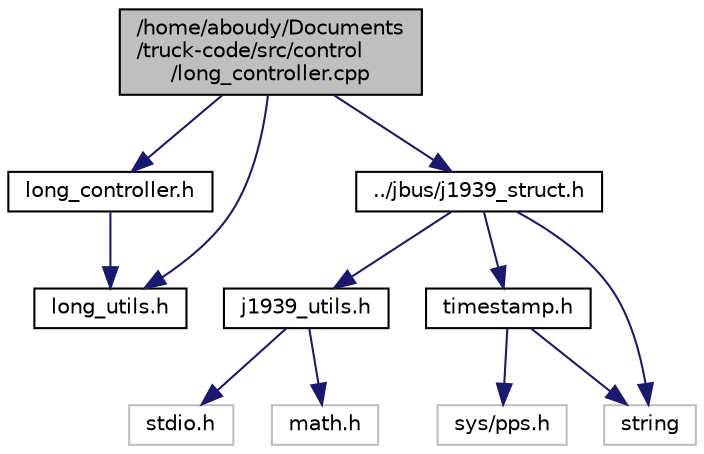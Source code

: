 digraph "/home/aboudy/Documents/truck-code/src/control/long_controller.cpp"
{
  edge [fontname="Helvetica",fontsize="10",labelfontname="Helvetica",labelfontsize="10"];
  node [fontname="Helvetica",fontsize="10",shape=record];
  Node0 [label="/home/aboudy/Documents\l/truck-code/src/control\l/long_controller.cpp",height=0.2,width=0.4,color="black", fillcolor="grey75", style="filled", fontcolor="black"];
  Node0 -> Node1 [color="midnightblue",fontsize="10",style="solid",fontname="Helvetica"];
  Node1 [label="long_controller.h",height=0.2,width=0.4,color="black", fillcolor="white", style="filled",URL="$long__controller_8h.html"];
  Node1 -> Node2 [color="midnightblue",fontsize="10",style="solid",fontname="Helvetica"];
  Node2 [label="long_utils.h",height=0.2,width=0.4,color="black", fillcolor="white", style="filled",URL="$long__utils_8h.html"];
  Node0 -> Node2 [color="midnightblue",fontsize="10",style="solid",fontname="Helvetica"];
  Node0 -> Node3 [color="midnightblue",fontsize="10",style="solid",fontname="Helvetica"];
  Node3 [label="../jbus/j1939_struct.h",height=0.2,width=0.4,color="black", fillcolor="white", style="filled",URL="$j1939__struct_8h.html"];
  Node3 -> Node4 [color="midnightblue",fontsize="10",style="solid",fontname="Helvetica"];
  Node4 [label="string",height=0.2,width=0.4,color="grey75", fillcolor="white", style="filled"];
  Node3 -> Node5 [color="midnightblue",fontsize="10",style="solid",fontname="Helvetica"];
  Node5 [label="j1939_utils.h",height=0.2,width=0.4,color="black", fillcolor="white", style="filled",URL="$j1939__utils_8h.html"];
  Node5 -> Node6 [color="midnightblue",fontsize="10",style="solid",fontname="Helvetica"];
  Node6 [label="math.h",height=0.2,width=0.4,color="grey75", fillcolor="white", style="filled"];
  Node5 -> Node7 [color="midnightblue",fontsize="10",style="solid",fontname="Helvetica"];
  Node7 [label="stdio.h",height=0.2,width=0.4,color="grey75", fillcolor="white", style="filled"];
  Node3 -> Node8 [color="midnightblue",fontsize="10",style="solid",fontname="Helvetica"];
  Node8 [label="timestamp.h",height=0.2,width=0.4,color="black", fillcolor="white", style="filled",URL="$timestamp_8h.html"];
  Node8 -> Node4 [color="midnightblue",fontsize="10",style="solid",fontname="Helvetica"];
  Node8 -> Node9 [color="midnightblue",fontsize="10",style="solid",fontname="Helvetica"];
  Node9 [label="sys/pps.h",height=0.2,width=0.4,color="grey75", fillcolor="white", style="filled"];
}
